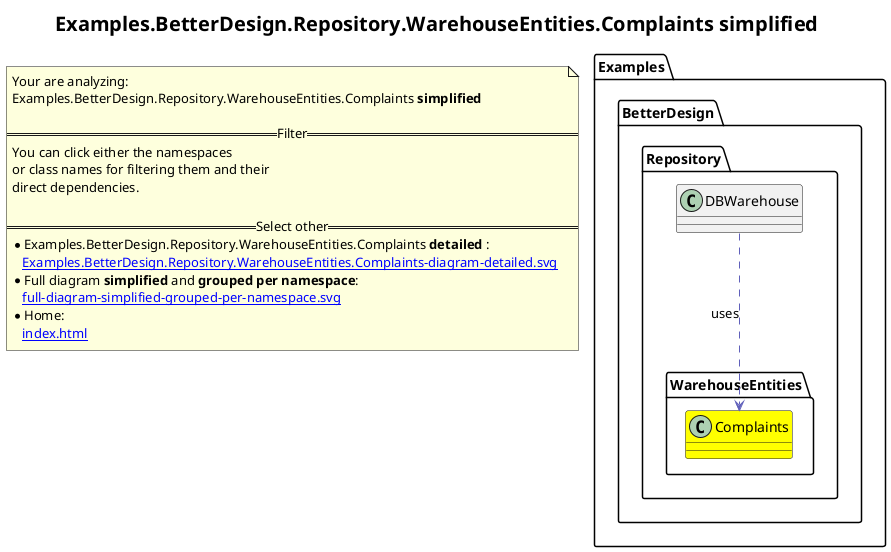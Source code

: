 @startuml
skinparam linetype ortho
title <size:20>Examples.BetterDesign.Repository.WarehouseEntities.Complaints **simplified** </size>
note "Your are analyzing:\nExamples.BetterDesign.Repository.WarehouseEntities.Complaints **simplified** \n\n==Filter==\nYou can click either the namespaces \nor class names for filtering them and their\ndirect dependencies.\n\n==Select other==\n* Examples.BetterDesign.Repository.WarehouseEntities.Complaints **detailed** :\n   [[Examples.BetterDesign.Repository.WarehouseEntities.Complaints-diagram-detailed.svg]]\n* Full diagram **simplified** and **grouped per namespace**:\n   [[full-diagram-simplified-grouped-per-namespace.svg]]\n* Home:\n   [[index.html]]" as FloatingNote
    class Examples.BetterDesign.Repository.DBWarehouse [[Examples.BetterDesign.Repository.DBWarehouse-diagram-simplified.svg]]  {
    }
      class Examples.BetterDesign.Repository.WarehouseEntities.Complaints [[Examples.BetterDesign.Repository.WarehouseEntities.Complaints-diagram-simplified.svg]] #yellow {
      }
 ' *************************************** 
 ' *************************************** 
 ' *************************************** 
' Class relations extracted from namespace:
' Examples.BetterDesign.Repository
Examples.BetterDesign.Repository.DBWarehouse .[#6060BB].> Examples.BetterDesign.Repository.WarehouseEntities.Complaints  : uses 
' Class relations extracted from namespace:
' Examples.BetterDesign.Repository.WarehouseEntities
@enduml